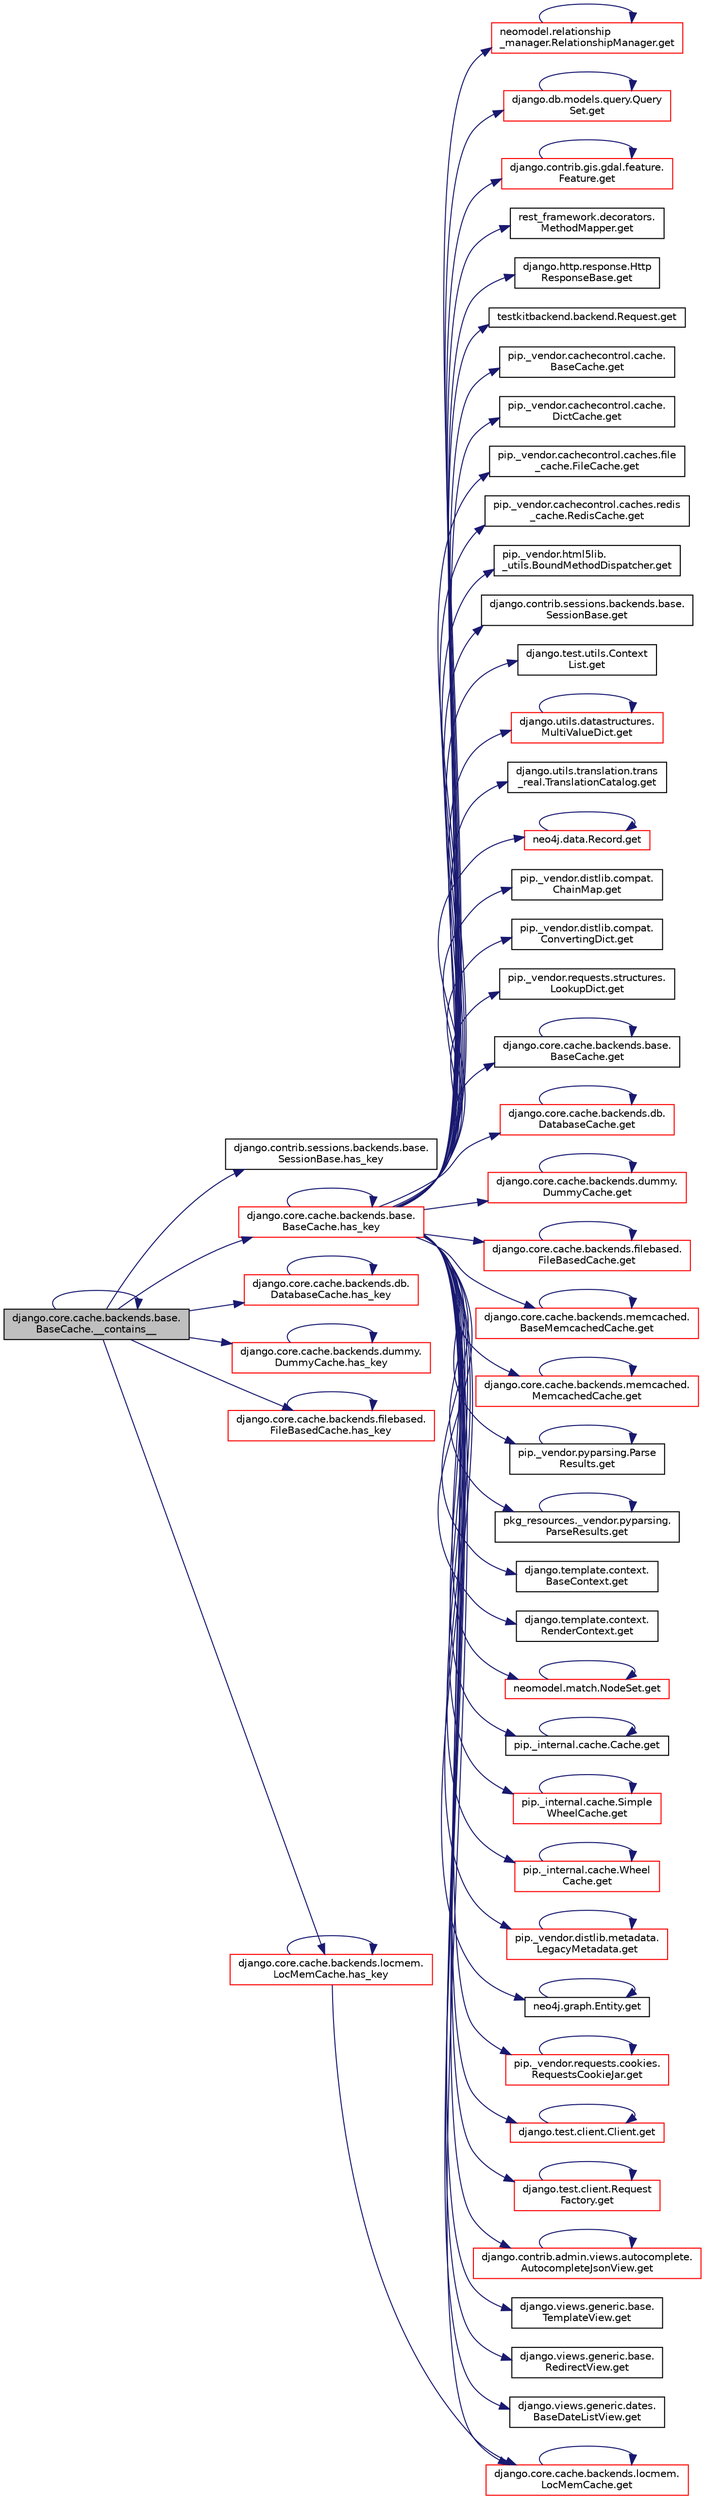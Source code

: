 digraph "django.core.cache.backends.base.BaseCache.__contains__"
{
 // LATEX_PDF_SIZE
  edge [fontname="Helvetica",fontsize="10",labelfontname="Helvetica",labelfontsize="10"];
  node [fontname="Helvetica",fontsize="10",shape=record];
  rankdir="LR";
  Node1 [label="django.core.cache.backends.base.\lBaseCache.__contains__",height=0.2,width=0.4,color="black", fillcolor="grey75", style="filled", fontcolor="black",tooltip=" "];
  Node1 -> Node1 [color="midnightblue",fontsize="10",style="solid",fontname="Helvetica"];
  Node1 -> Node2 [color="midnightblue",fontsize="10",style="solid",fontname="Helvetica"];
  Node2 [label="django.contrib.sessions.backends.base.\lSessionBase.has_key",height=0.2,width=0.4,color="black", fillcolor="white", style="filled",URL="$d1/d6e/classdjango_1_1contrib_1_1sessions_1_1backends_1_1base_1_1_session_base.html#af52ab8afa3291da79a0af46cc65bf66f",tooltip=" "];
  Node1 -> Node3 [color="midnightblue",fontsize="10",style="solid",fontname="Helvetica"];
  Node3 [label="django.core.cache.backends.base.\lBaseCache.has_key",height=0.2,width=0.4,color="red", fillcolor="white", style="filled",URL="$d0/d87/classdjango_1_1core_1_1cache_1_1backends_1_1base_1_1_base_cache.html#a2b96ade0a2a3859f2cbadc0cb6fd1aeb",tooltip=" "];
  Node3 -> Node4 [color="midnightblue",fontsize="10",style="solid",fontname="Helvetica"];
  Node4 [label="neomodel.relationship\l_manager.RelationshipManager.get",height=0.2,width=0.4,color="red", fillcolor="white", style="filled",URL="$d0/dde/classneomodel_1_1relationship__manager_1_1_relationship_manager.html#a2909eea25dff8a05b1b472fc6ad29569",tooltip=" "];
  Node4 -> Node4 [color="midnightblue",fontsize="10",style="solid",fontname="Helvetica"];
  Node3 -> Node6 [color="midnightblue",fontsize="10",style="solid",fontname="Helvetica"];
  Node6 [label="django.db.models.query.Query\lSet.get",height=0.2,width=0.4,color="red", fillcolor="white", style="filled",URL="$dd/d94/classdjango_1_1db_1_1models_1_1query_1_1_query_set.html#a01bde5564541ddd1bc0696164e4ef765",tooltip=" "];
  Node6 -> Node6 [color="midnightblue",fontsize="10",style="solid",fontname="Helvetica"];
  Node3 -> Node116 [color="midnightblue",fontsize="10",style="solid",fontname="Helvetica"];
  Node116 [label="django.contrib.gis.gdal.feature.\lFeature.get",height=0.2,width=0.4,color="red", fillcolor="white", style="filled",URL="$db/d34/classdjango_1_1contrib_1_1gis_1_1gdal_1_1feature_1_1_feature.html#ab4500c05c5b78ad12368c3b4bf68be45",tooltip=" "];
  Node116 -> Node116 [color="midnightblue",fontsize="10",style="solid",fontname="Helvetica"];
  Node3 -> Node118 [color="midnightblue",fontsize="10",style="solid",fontname="Helvetica"];
  Node118 [label="rest_framework.decorators.\lMethodMapper.get",height=0.2,width=0.4,color="black", fillcolor="white", style="filled",URL="$d1/d97/classrest__framework_1_1decorators_1_1_method_mapper.html#a242049e6fd5502ed849845d240e4fb04",tooltip=" "];
  Node3 -> Node119 [color="midnightblue",fontsize="10",style="solid",fontname="Helvetica"];
  Node119 [label="django.http.response.Http\lResponseBase.get",height=0.2,width=0.4,color="black", fillcolor="white", style="filled",URL="$dd/db4/classdjango_1_1http_1_1response_1_1_http_response_base.html#a53e4d55072f7f59b4d5da8aa6937a08c",tooltip=" "];
  Node3 -> Node120 [color="midnightblue",fontsize="10",style="solid",fontname="Helvetica"];
  Node120 [label="testkitbackend.backend.Request.get",height=0.2,width=0.4,color="black", fillcolor="white", style="filled",URL="$db/df4/classtestkitbackend_1_1backend_1_1_request.html#ae7cbad43cec22b5775e20fc9b407e04b",tooltip=" "];
  Node3 -> Node121 [color="midnightblue",fontsize="10",style="solid",fontname="Helvetica"];
  Node121 [label="pip._vendor.cachecontrol.cache.\lBaseCache.get",height=0.2,width=0.4,color="black", fillcolor="white", style="filled",URL="$da/d8a/classpip_1_1__vendor_1_1cachecontrol_1_1cache_1_1_base_cache.html#ad5c273adabffacc22029a8461bdcb8e0",tooltip=" "];
  Node3 -> Node122 [color="midnightblue",fontsize="10",style="solid",fontname="Helvetica"];
  Node122 [label="pip._vendor.cachecontrol.cache.\lDictCache.get",height=0.2,width=0.4,color="black", fillcolor="white", style="filled",URL="$da/d77/classpip_1_1__vendor_1_1cachecontrol_1_1cache_1_1_dict_cache.html#af092ece36a8cce3cdb2b6e899405819a",tooltip=" "];
  Node3 -> Node123 [color="midnightblue",fontsize="10",style="solid",fontname="Helvetica"];
  Node123 [label="pip._vendor.cachecontrol.caches.file\l_cache.FileCache.get",height=0.2,width=0.4,color="black", fillcolor="white", style="filled",URL="$d4/d5e/classpip_1_1__vendor_1_1cachecontrol_1_1caches_1_1file__cache_1_1_file_cache.html#abaf8e68f7bf2b7ed1f4f3d19cf8502cc",tooltip=" "];
  Node3 -> Node124 [color="midnightblue",fontsize="10",style="solid",fontname="Helvetica"];
  Node124 [label="pip._vendor.cachecontrol.caches.redis\l_cache.RedisCache.get",height=0.2,width=0.4,color="black", fillcolor="white", style="filled",URL="$dd/d2e/classpip_1_1__vendor_1_1cachecontrol_1_1caches_1_1redis__cache_1_1_redis_cache.html#a1c0ed79e45aa1435f77660d842d00a6f",tooltip=" "];
  Node3 -> Node125 [color="midnightblue",fontsize="10",style="solid",fontname="Helvetica"];
  Node125 [label="pip._vendor.html5lib.\l_utils.BoundMethodDispatcher.get",height=0.2,width=0.4,color="black", fillcolor="white", style="filled",URL="$d0/dcf/classpip_1_1__vendor_1_1html5lib_1_1__utils_1_1_bound_method_dispatcher.html#a00c5ddaa9ea9f45725e4700f977a831f",tooltip=" "];
  Node3 -> Node126 [color="midnightblue",fontsize="10",style="solid",fontname="Helvetica"];
  Node126 [label="django.contrib.sessions.backends.base.\lSessionBase.get",height=0.2,width=0.4,color="black", fillcolor="white", style="filled",URL="$d1/d6e/classdjango_1_1contrib_1_1sessions_1_1backends_1_1base_1_1_session_base.html#ad9d850bf4891a825b3188e5c506f3fc1",tooltip=" "];
  Node3 -> Node127 [color="midnightblue",fontsize="10",style="solid",fontname="Helvetica"];
  Node127 [label="django.test.utils.Context\lList.get",height=0.2,width=0.4,color="black", fillcolor="white", style="filled",URL="$d6/d8c/classdjango_1_1test_1_1utils_1_1_context_list.html#a6e45a82a318fa4a3b6c52e113af2f21b",tooltip=" "];
  Node3 -> Node128 [color="midnightblue",fontsize="10",style="solid",fontname="Helvetica"];
  Node128 [label="django.utils.datastructures.\lMultiValueDict.get",height=0.2,width=0.4,color="red", fillcolor="white", style="filled",URL="$d5/d02/classdjango_1_1utils_1_1datastructures_1_1_multi_value_dict.html#a41358543976aa3484020b80a3cc92eed",tooltip=" "];
  Node128 -> Node128 [color="midnightblue",fontsize="10",style="solid",fontname="Helvetica"];
  Node3 -> Node138 [color="midnightblue",fontsize="10",style="solid",fontname="Helvetica"];
  Node138 [label="django.utils.translation.trans\l_real.TranslationCatalog.get",height=0.2,width=0.4,color="black", fillcolor="white", style="filled",URL="$dd/d59/classdjango_1_1utils_1_1translation_1_1trans__real_1_1_translation_catalog.html#a655b10c540d01b4f4ddb2aca06d4ceaa",tooltip=" "];
  Node3 -> Node139 [color="midnightblue",fontsize="10",style="solid",fontname="Helvetica"];
  Node139 [label="neo4j.data.Record.get",height=0.2,width=0.4,color="red", fillcolor="white", style="filled",URL="$d8/da3/classneo4j_1_1data_1_1_record.html#aed4b63e2e470f8a61ebac3a66eced8a1",tooltip=" "];
  Node139 -> Node139 [color="midnightblue",fontsize="10",style="solid",fontname="Helvetica"];
  Node3 -> Node141 [color="midnightblue",fontsize="10",style="solid",fontname="Helvetica"];
  Node141 [label="pip._vendor.distlib.compat.\lChainMap.get",height=0.2,width=0.4,color="black", fillcolor="white", style="filled",URL="$d2/d2d/classpip_1_1__vendor_1_1distlib_1_1compat_1_1_chain_map.html#a657b681156ad31c3b7391fcfdfd0bc5f",tooltip=" "];
  Node3 -> Node142 [color="midnightblue",fontsize="10",style="solid",fontname="Helvetica"];
  Node142 [label="pip._vendor.distlib.compat.\lConvertingDict.get",height=0.2,width=0.4,color="black", fillcolor="white", style="filled",URL="$db/dd5/classpip_1_1__vendor_1_1distlib_1_1compat_1_1_converting_dict.html#acc9b853aa7f196de678588c6234fa60c",tooltip=" "];
  Node3 -> Node143 [color="midnightblue",fontsize="10",style="solid",fontname="Helvetica"];
  Node143 [label="pip._vendor.requests.structures.\lLookupDict.get",height=0.2,width=0.4,color="black", fillcolor="white", style="filled",URL="$d9/d61/classpip_1_1__vendor_1_1requests_1_1structures_1_1_lookup_dict.html#aefa5cb718796e979a5b682650a777897",tooltip=" "];
  Node3 -> Node144 [color="midnightblue",fontsize="10",style="solid",fontname="Helvetica"];
  Node144 [label="django.core.cache.backends.base.\lBaseCache.get",height=0.2,width=0.4,color="black", fillcolor="white", style="filled",URL="$d0/d87/classdjango_1_1core_1_1cache_1_1backends_1_1base_1_1_base_cache.html#a0a473e1dcd35311dcb28c4cfe9062a7c",tooltip=" "];
  Node144 -> Node144 [color="midnightblue",fontsize="10",style="solid",fontname="Helvetica"];
  Node3 -> Node145 [color="midnightblue",fontsize="10",style="solid",fontname="Helvetica"];
  Node145 [label="django.core.cache.backends.db.\lDatabaseCache.get",height=0.2,width=0.4,color="red", fillcolor="white", style="filled",URL="$d7/dcb/classdjango_1_1core_1_1cache_1_1backends_1_1db_1_1_database_cache.html#a03d4078968b2b287d4b9fbc438a54732",tooltip=" "];
  Node145 -> Node145 [color="midnightblue",fontsize="10",style="solid",fontname="Helvetica"];
  Node3 -> Node147 [color="midnightblue",fontsize="10",style="solid",fontname="Helvetica"];
  Node147 [label="django.core.cache.backends.dummy.\lDummyCache.get",height=0.2,width=0.4,color="red", fillcolor="white", style="filled",URL="$d6/db9/classdjango_1_1core_1_1cache_1_1backends_1_1dummy_1_1_dummy_cache.html#a0fc74695be5f1d34eaae4f5455edbd0d",tooltip=" "];
  Node147 -> Node147 [color="midnightblue",fontsize="10",style="solid",fontname="Helvetica"];
  Node3 -> Node151 [color="midnightblue",fontsize="10",style="solid",fontname="Helvetica"];
  Node151 [label="django.core.cache.backends.filebased.\lFileBasedCache.get",height=0.2,width=0.4,color="red", fillcolor="white", style="filled",URL="$df/d01/classdjango_1_1core_1_1cache_1_1backends_1_1filebased_1_1_file_based_cache.html#aee07c708ef839b9d59cb4a96c9236e1d",tooltip=" "];
  Node151 -> Node151 [color="midnightblue",fontsize="10",style="solid",fontname="Helvetica"];
  Node3 -> Node157 [color="midnightblue",fontsize="10",style="solid",fontname="Helvetica"];
  Node157 [label="django.core.cache.backends.locmem.\lLocMemCache.get",height=0.2,width=0.4,color="red", fillcolor="white", style="filled",URL="$de/d7d/classdjango_1_1core_1_1cache_1_1backends_1_1locmem_1_1_loc_mem_cache.html#aee6e4a6fe8779d9f0013121059401510",tooltip=" "];
  Node157 -> Node157 [color="midnightblue",fontsize="10",style="solid",fontname="Helvetica"];
  Node3 -> Node165 [color="midnightblue",fontsize="10",style="solid",fontname="Helvetica"];
  Node165 [label="django.core.cache.backends.memcached.\lBaseMemcachedCache.get",height=0.2,width=0.4,color="red", fillcolor="white", style="filled",URL="$d3/d36/classdjango_1_1core_1_1cache_1_1backends_1_1memcached_1_1_base_memcached_cache.html#a5eb7dd71de7705fc8cba12fc5d441cd7",tooltip=" "];
  Node165 -> Node165 [color="midnightblue",fontsize="10",style="solid",fontname="Helvetica"];
  Node3 -> Node166 [color="midnightblue",fontsize="10",style="solid",fontname="Helvetica"];
  Node166 [label="django.core.cache.backends.memcached.\lMemcachedCache.get",height=0.2,width=0.4,color="red", fillcolor="white", style="filled",URL="$dd/d33/classdjango_1_1core_1_1cache_1_1backends_1_1memcached_1_1_memcached_cache.html#a4fffdac71b14afe3d1ab61082c70a179",tooltip=" "];
  Node166 -> Node166 [color="midnightblue",fontsize="10",style="solid",fontname="Helvetica"];
  Node3 -> Node167 [color="midnightblue",fontsize="10",style="solid",fontname="Helvetica"];
  Node167 [label="pip._vendor.pyparsing.Parse\lResults.get",height=0.2,width=0.4,color="black", fillcolor="white", style="filled",URL="$d3/d5b/classpip_1_1__vendor_1_1pyparsing_1_1_parse_results.html#a4b1f1a59eee38d7114c9f5dfe95e6116",tooltip=" "];
  Node167 -> Node167 [color="midnightblue",fontsize="10",style="solid",fontname="Helvetica"];
  Node3 -> Node722 [color="midnightblue",fontsize="10",style="solid",fontname="Helvetica"];
  Node722 [label="pkg_resources._vendor.pyparsing.\lParseResults.get",height=0.2,width=0.4,color="black", fillcolor="white", style="filled",URL="$d3/d93/classpkg__resources_1_1__vendor_1_1pyparsing_1_1_parse_results.html#a2ebba8b6bb0c2553f02fa40912e5d830",tooltip=" "];
  Node722 -> Node722 [color="midnightblue",fontsize="10",style="solid",fontname="Helvetica"];
  Node3 -> Node168 [color="midnightblue",fontsize="10",style="solid",fontname="Helvetica"];
  Node168 [label="django.template.context.\lBaseContext.get",height=0.2,width=0.4,color="black", fillcolor="white", style="filled",URL="$d9/da5/classdjango_1_1template_1_1context_1_1_base_context.html#a4ead524fe2075895abf32b53ab2f39a4",tooltip=" "];
  Node3 -> Node169 [color="midnightblue",fontsize="10",style="solid",fontname="Helvetica"];
  Node169 [label="django.template.context.\lRenderContext.get",height=0.2,width=0.4,color="black", fillcolor="white", style="filled",URL="$d3/d07/classdjango_1_1template_1_1context_1_1_render_context.html#ae01ec790a7ad3a185865ff7e28553384",tooltip=" "];
  Node3 -> Node170 [color="midnightblue",fontsize="10",style="solid",fontname="Helvetica"];
  Node170 [label="neomodel.match.NodeSet.get",height=0.2,width=0.4,color="red", fillcolor="white", style="filled",URL="$d8/de5/classneomodel_1_1match_1_1_node_set.html#af62d387540b6dbe5c15f4221ee5a9dcc",tooltip=" "];
  Node170 -> Node170 [color="midnightblue",fontsize="10",style="solid",fontname="Helvetica"];
  Node3 -> Node184 [color="midnightblue",fontsize="10",style="solid",fontname="Helvetica"];
  Node184 [label="pip._internal.cache.Cache.get",height=0.2,width=0.4,color="black", fillcolor="white", style="filled",URL="$de/d43/classpip_1_1__internal_1_1cache_1_1_cache.html#ad68488daa2dd21db48b7c82b72d35e32",tooltip=" "];
  Node184 -> Node184 [color="midnightblue",fontsize="10",style="solid",fontname="Helvetica"];
  Node3 -> Node185 [color="midnightblue",fontsize="10",style="solid",fontname="Helvetica"];
  Node185 [label="pip._internal.cache.Simple\lWheelCache.get",height=0.2,width=0.4,color="red", fillcolor="white", style="filled",URL="$d4/dbb/classpip_1_1__internal_1_1cache_1_1_simple_wheel_cache.html#a1e90e1583e0c82aea5e0382d53185f35",tooltip=" "];
  Node185 -> Node185 [color="midnightblue",fontsize="10",style="solid",fontname="Helvetica"];
  Node3 -> Node187 [color="midnightblue",fontsize="10",style="solid",fontname="Helvetica"];
  Node187 [label="pip._internal.cache.Wheel\lCache.get",height=0.2,width=0.4,color="red", fillcolor="white", style="filled",URL="$dc/d59/classpip_1_1__internal_1_1cache_1_1_wheel_cache.html#a722f8381e4d788924983bcfcfea9a320",tooltip=" "];
  Node187 -> Node187 [color="midnightblue",fontsize="10",style="solid",fontname="Helvetica"];
  Node3 -> Node189 [color="midnightblue",fontsize="10",style="solid",fontname="Helvetica"];
  Node189 [label="pip._vendor.distlib.metadata.\lLegacyMetadata.get",height=0.2,width=0.4,color="red", fillcolor="white", style="filled",URL="$d3/dc5/classpip_1_1__vendor_1_1distlib_1_1metadata_1_1_legacy_metadata.html#a6afe175ec766743328ea8e4fe464eb31",tooltip=" "];
  Node189 -> Node189 [color="midnightblue",fontsize="10",style="solid",fontname="Helvetica"];
  Node3 -> Node192 [color="midnightblue",fontsize="10",style="solid",fontname="Helvetica"];
  Node192 [label="neo4j.graph.Entity.get",height=0.2,width=0.4,color="black", fillcolor="white", style="filled",URL="$da/de2/classneo4j_1_1graph_1_1_entity.html#a6016dfbc9f9f91da8950a35bc60f3a6d",tooltip=" "];
  Node192 -> Node192 [color="midnightblue",fontsize="10",style="solid",fontname="Helvetica"];
  Node3 -> Node737 [color="midnightblue",fontsize="10",style="solid",fontname="Helvetica"];
  Node737 [label="pip._vendor.requests.cookies.\lRequestsCookieJar.get",height=0.2,width=0.4,color="red", fillcolor="white", style="filled",URL="$d9/d08/classpip_1_1__vendor_1_1requests_1_1cookies_1_1_requests_cookie_jar.html#a5c12745e77ca2dca5e951e65ed6ce6cb",tooltip=" "];
  Node737 -> Node737 [color="midnightblue",fontsize="10",style="solid",fontname="Helvetica"];
  Node3 -> Node193 [color="midnightblue",fontsize="10",style="solid",fontname="Helvetica"];
  Node193 [label="django.test.client.Client.get",height=0.2,width=0.4,color="red", fillcolor="white", style="filled",URL="$d2/d2e/classdjango_1_1test_1_1client_1_1_client.html#ad05f3de2e6baf7ebed2a814767b942f3",tooltip=" "];
  Node193 -> Node193 [color="midnightblue",fontsize="10",style="solid",fontname="Helvetica"];
  Node3 -> Node196 [color="midnightblue",fontsize="10",style="solid",fontname="Helvetica"];
  Node196 [label="django.test.client.Request\lFactory.get",height=0.2,width=0.4,color="red", fillcolor="white", style="filled",URL="$db/d7f/classdjango_1_1test_1_1client_1_1_request_factory.html#ae98b7772526436b2d7d485e99ad0bcb6",tooltip=" "];
  Node196 -> Node196 [color="midnightblue",fontsize="10",style="solid",fontname="Helvetica"];
  Node3 -> Node723 [color="midnightblue",fontsize="10",style="solid",fontname="Helvetica"];
  Node723 [label="django.contrib.admin.views.autocomplete.\lAutocompleteJsonView.get",height=0.2,width=0.4,color="red", fillcolor="white", style="filled",URL="$d5/d24/classdjango_1_1contrib_1_1admin_1_1views_1_1autocomplete_1_1_autocomplete_json_view.html#a332059b5057dd0960d3198ebece79667",tooltip=" "];
  Node723 -> Node723 [color="midnightblue",fontsize="10",style="solid",fontname="Helvetica"];
  Node3 -> Node741 [color="midnightblue",fontsize="10",style="solid",fontname="Helvetica"];
  Node741 [label="django.views.generic.base.\lTemplateView.get",height=0.2,width=0.4,color="black", fillcolor="white", style="filled",URL="$dc/d83/classdjango_1_1views_1_1generic_1_1base_1_1_template_view.html#a8974c6bd6fd05e9978c2dac1bcf1815a",tooltip=" "];
  Node3 -> Node742 [color="midnightblue",fontsize="10",style="solid",fontname="Helvetica"];
  Node742 [label="django.views.generic.base.\lRedirectView.get",height=0.2,width=0.4,color="black", fillcolor="white", style="filled",URL="$dd/dec/classdjango_1_1views_1_1generic_1_1base_1_1_redirect_view.html#a50d1a8318d6ecfb9bbb8d2c1719eb9c3",tooltip=" "];
  Node3 -> Node743 [color="midnightblue",fontsize="10",style="solid",fontname="Helvetica"];
  Node743 [label="django.views.generic.dates.\lBaseDateListView.get",height=0.2,width=0.4,color="black", fillcolor="white", style="filled",URL="$d7/d86/classdjango_1_1views_1_1generic_1_1dates_1_1_base_date_list_view.html#af3e28f9a2d9ae5451cf0444d18956e20",tooltip=" "];
  Node3 -> Node3 [color="midnightblue",fontsize="10",style="solid",fontname="Helvetica"];
  Node1 -> Node637 [color="midnightblue",fontsize="10",style="solid",fontname="Helvetica"];
  Node637 [label="django.core.cache.backends.db.\lDatabaseCache.has_key",height=0.2,width=0.4,color="red", fillcolor="white", style="filled",URL="$d7/dcb/classdjango_1_1core_1_1cache_1_1backends_1_1db_1_1_database_cache.html#a612889ad62de99366e4b53f7f2925142",tooltip=" "];
  Node637 -> Node637 [color="midnightblue",fontsize="10",style="solid",fontname="Helvetica"];
  Node1 -> Node5526 [color="midnightblue",fontsize="10",style="solid",fontname="Helvetica"];
  Node5526 [label="django.core.cache.backends.dummy.\lDummyCache.has_key",height=0.2,width=0.4,color="red", fillcolor="white", style="filled",URL="$d6/db9/classdjango_1_1core_1_1cache_1_1backends_1_1dummy_1_1_dummy_cache.html#a619b85c82617704dbd683275d77a275c",tooltip=" "];
  Node5526 -> Node5526 [color="midnightblue",fontsize="10",style="solid",fontname="Helvetica"];
  Node1 -> Node5527 [color="midnightblue",fontsize="10",style="solid",fontname="Helvetica"];
  Node5527 [label="django.core.cache.backends.filebased.\lFileBasedCache.has_key",height=0.2,width=0.4,color="red", fillcolor="white", style="filled",URL="$df/d01/classdjango_1_1core_1_1cache_1_1backends_1_1filebased_1_1_file_based_cache.html#acc9205b707f45376c76cd02779d52dc2",tooltip=" "];
  Node5527 -> Node5527 [color="midnightblue",fontsize="10",style="solid",fontname="Helvetica"];
  Node1 -> Node5528 [color="midnightblue",fontsize="10",style="solid",fontname="Helvetica"];
  Node5528 [label="django.core.cache.backends.locmem.\lLocMemCache.has_key",height=0.2,width=0.4,color="red", fillcolor="white", style="filled",URL="$de/d7d/classdjango_1_1core_1_1cache_1_1backends_1_1locmem_1_1_loc_mem_cache.html#a55882be07c842c8770fb0c5dc3bda88d",tooltip=" "];
  Node5528 -> Node157 [color="midnightblue",fontsize="10",style="solid",fontname="Helvetica"];
  Node5528 -> Node5528 [color="midnightblue",fontsize="10",style="solid",fontname="Helvetica"];
}
